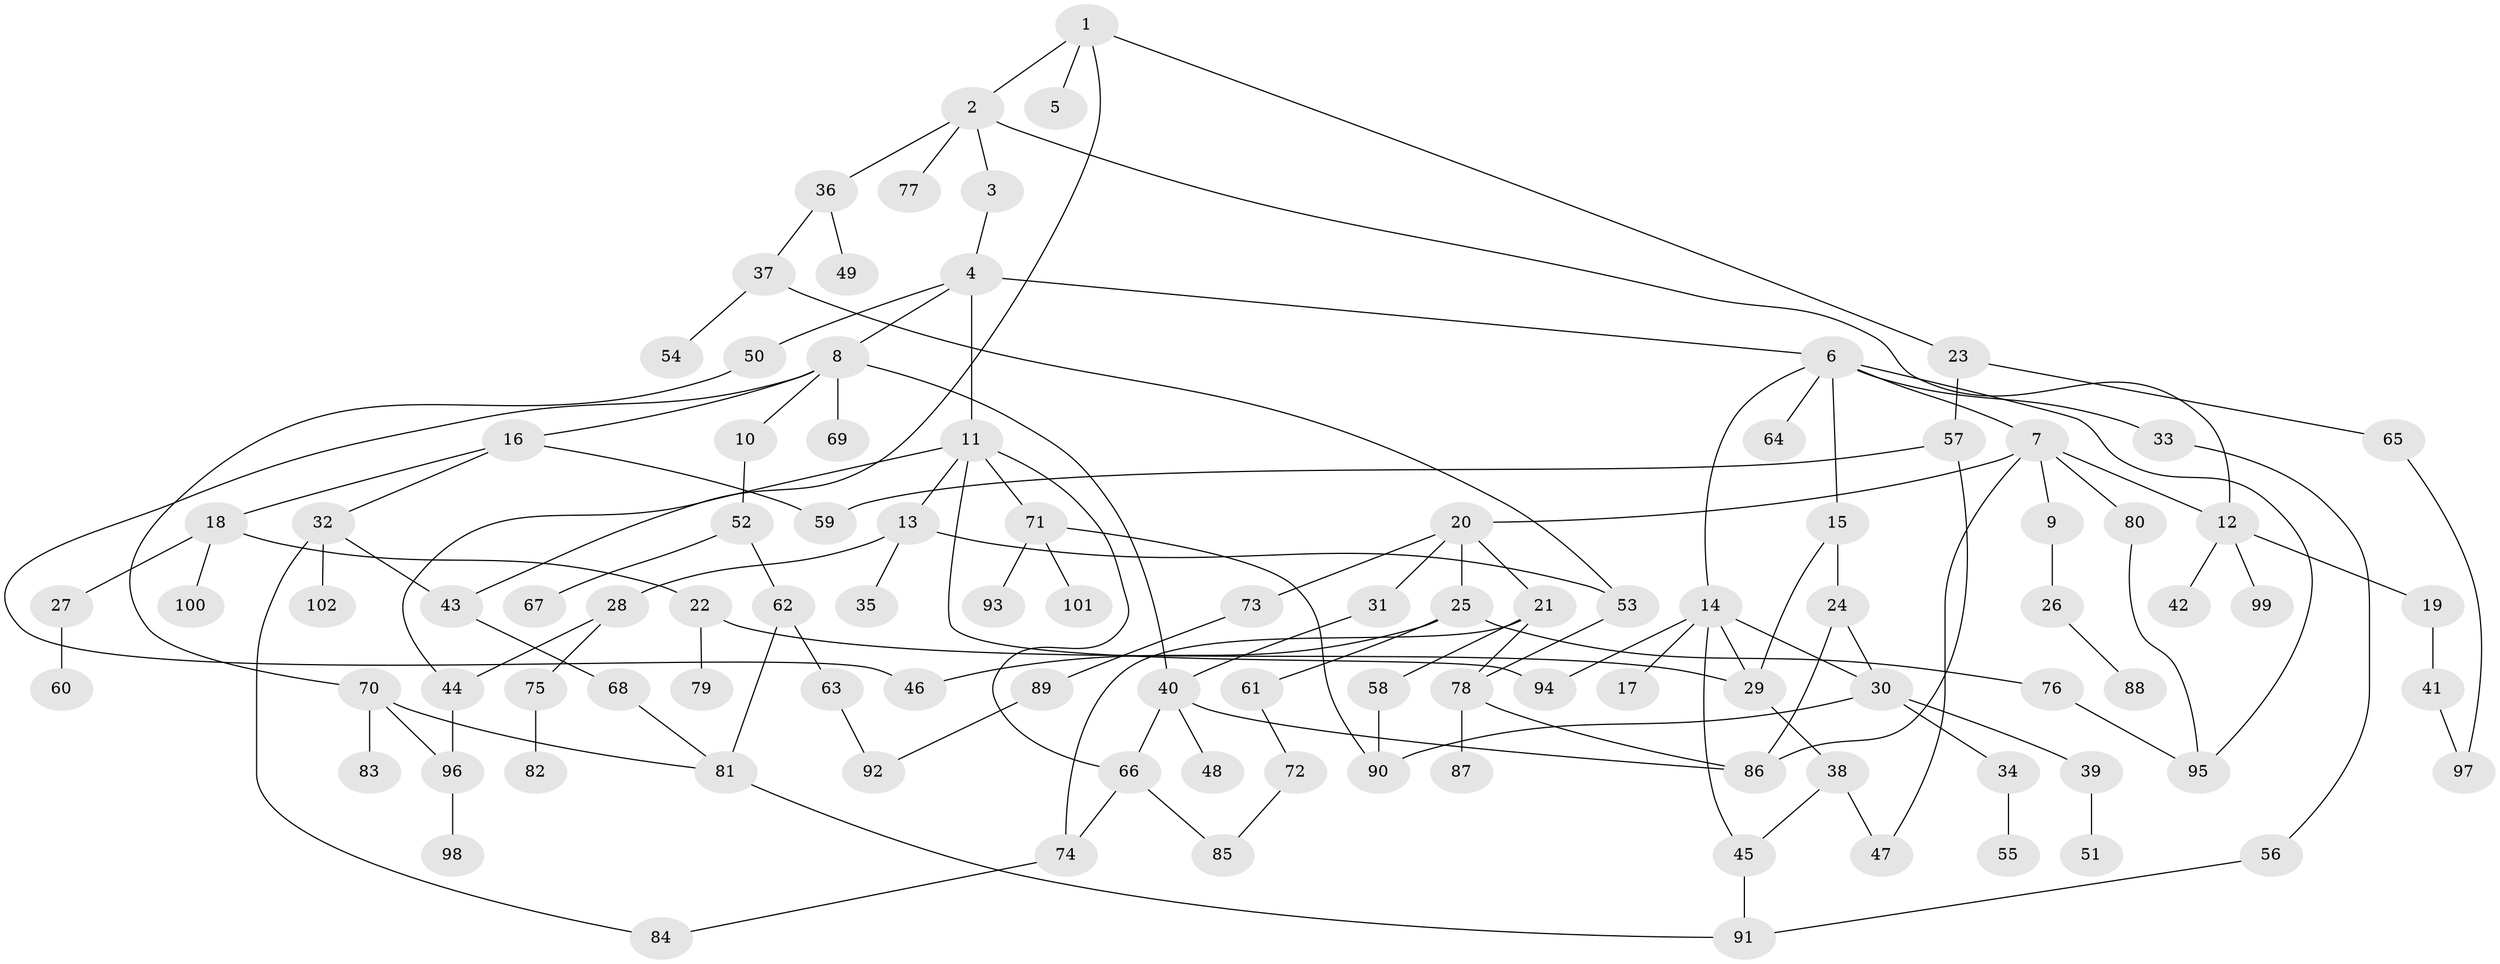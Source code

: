 // coarse degree distribution, {5: 0.140625, 6: 0.015625, 2: 0.28125, 9: 0.015625, 1: 0.21875, 7: 0.03125, 3: 0.1875, 4: 0.109375}
// Generated by graph-tools (version 1.1) at 2025/41/03/06/25 10:41:26]
// undirected, 102 vertices, 133 edges
graph export_dot {
graph [start="1"]
  node [color=gray90,style=filled];
  1;
  2;
  3;
  4;
  5;
  6;
  7;
  8;
  9;
  10;
  11;
  12;
  13;
  14;
  15;
  16;
  17;
  18;
  19;
  20;
  21;
  22;
  23;
  24;
  25;
  26;
  27;
  28;
  29;
  30;
  31;
  32;
  33;
  34;
  35;
  36;
  37;
  38;
  39;
  40;
  41;
  42;
  43;
  44;
  45;
  46;
  47;
  48;
  49;
  50;
  51;
  52;
  53;
  54;
  55;
  56;
  57;
  58;
  59;
  60;
  61;
  62;
  63;
  64;
  65;
  66;
  67;
  68;
  69;
  70;
  71;
  72;
  73;
  74;
  75;
  76;
  77;
  78;
  79;
  80;
  81;
  82;
  83;
  84;
  85;
  86;
  87;
  88;
  89;
  90;
  91;
  92;
  93;
  94;
  95;
  96;
  97;
  98;
  99;
  100;
  101;
  102;
  1 -- 2;
  1 -- 5;
  1 -- 23;
  1 -- 43;
  2 -- 3;
  2 -- 36;
  2 -- 77;
  2 -- 12;
  3 -- 4;
  4 -- 6;
  4 -- 8;
  4 -- 11;
  4 -- 50;
  6 -- 7;
  6 -- 14;
  6 -- 15;
  6 -- 33;
  6 -- 64;
  6 -- 95;
  7 -- 9;
  7 -- 12;
  7 -- 20;
  7 -- 80;
  7 -- 47;
  8 -- 10;
  8 -- 16;
  8 -- 40;
  8 -- 46;
  8 -- 69;
  9 -- 26;
  10 -- 52;
  11 -- 13;
  11 -- 44;
  11 -- 71;
  11 -- 94;
  11 -- 66;
  12 -- 19;
  12 -- 42;
  12 -- 99;
  13 -- 28;
  13 -- 35;
  13 -- 53;
  14 -- 17;
  14 -- 45;
  14 -- 29;
  14 -- 94;
  14 -- 30;
  15 -- 24;
  15 -- 29;
  16 -- 18;
  16 -- 32;
  16 -- 59;
  18 -- 22;
  18 -- 27;
  18 -- 100;
  19 -- 41;
  20 -- 21;
  20 -- 25;
  20 -- 31;
  20 -- 73;
  21 -- 58;
  21 -- 74;
  21 -- 78;
  22 -- 79;
  22 -- 29;
  23 -- 57;
  23 -- 65;
  24 -- 30;
  24 -- 86;
  25 -- 61;
  25 -- 76;
  25 -- 46;
  26 -- 88;
  27 -- 60;
  28 -- 75;
  28 -- 44;
  29 -- 38;
  30 -- 34;
  30 -- 39;
  30 -- 90;
  31 -- 40;
  32 -- 84;
  32 -- 102;
  32 -- 43;
  33 -- 56;
  34 -- 55;
  36 -- 37;
  36 -- 49;
  37 -- 54;
  37 -- 53;
  38 -- 45;
  38 -- 47;
  39 -- 51;
  40 -- 48;
  40 -- 66;
  40 -- 86;
  41 -- 97;
  43 -- 68;
  44 -- 96;
  45 -- 91;
  50 -- 70;
  52 -- 62;
  52 -- 67;
  53 -- 78;
  56 -- 91;
  57 -- 59;
  57 -- 86;
  58 -- 90;
  61 -- 72;
  62 -- 63;
  62 -- 81;
  63 -- 92;
  65 -- 97;
  66 -- 74;
  66 -- 85;
  68 -- 81;
  70 -- 83;
  70 -- 96;
  70 -- 81;
  71 -- 93;
  71 -- 101;
  71 -- 90;
  72 -- 85;
  73 -- 89;
  74 -- 84;
  75 -- 82;
  76 -- 95;
  78 -- 87;
  78 -- 86;
  80 -- 95;
  81 -- 91;
  89 -- 92;
  96 -- 98;
}
